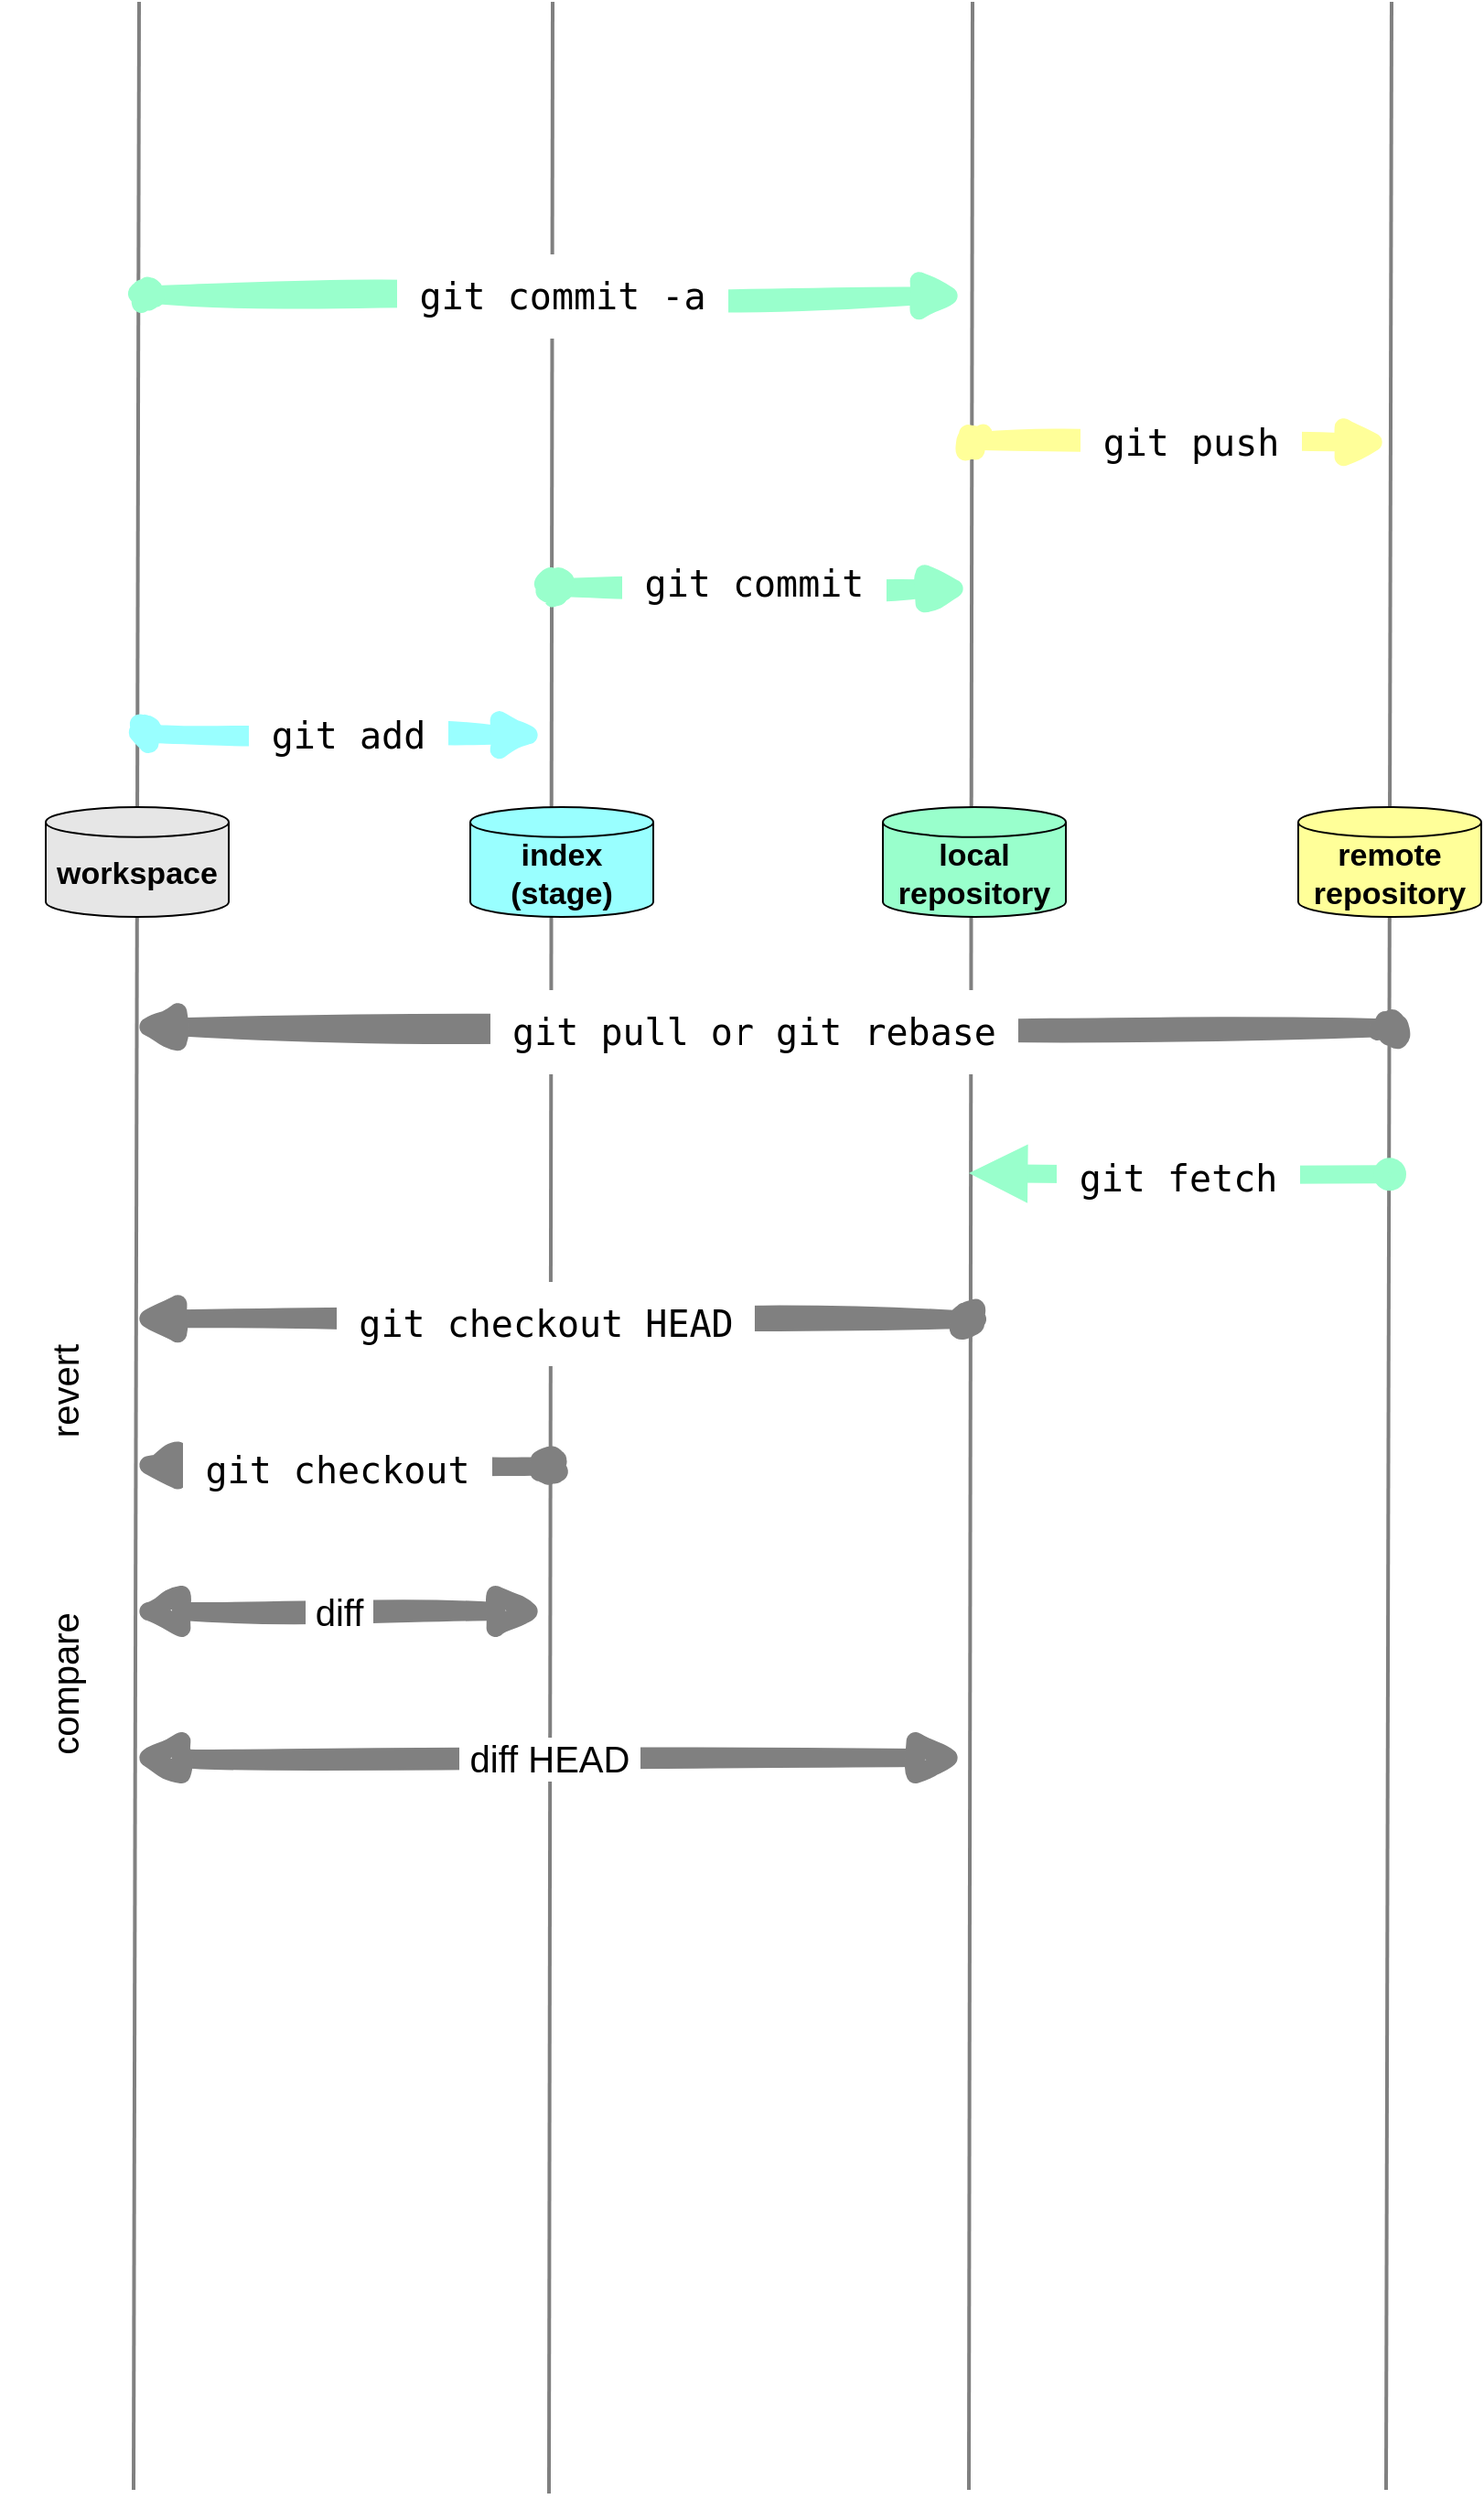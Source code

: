 <mxfile version="24.0.7" type="github">
  <diagram name="Page-1" id="zJqC7b9IynARBR749QTm">
    <mxGraphModel dx="2442" dy="2044" grid="1" gridSize="10" guides="1" tooltips="1" connect="1" arrows="1" fold="1" page="1" pageScale="1" pageWidth="827" pageHeight="1169" math="0" shadow="0">
      <root>
        <mxCell id="0" />
        <mxCell id="1" parent="0" />
        <mxCell id="0hkWVxESS4iukIDbZFaX-8" value="" style="endArrow=none;html=1;rounded=0;strokeWidth=2;strokeColor=#808080;movable=1;resizable=1;rotatable=1;deletable=1;editable=1;locked=0;connectable=1;" edge="1" parent="1">
          <mxGeometry width="50" height="50" relative="1" as="geometry">
            <mxPoint x="63" y="1160" as="sourcePoint" />
            <mxPoint x="66" y="-200" as="targetPoint" />
          </mxGeometry>
        </mxCell>
        <mxCell id="0hkWVxESS4iukIDbZFaX-7" value="" style="endArrow=none;html=1;rounded=0;strokeWidth=2;strokeColor=#808080;movable=1;resizable=1;rotatable=1;deletable=1;editable=1;locked=0;connectable=1;" edge="1" parent="1">
          <mxGeometry width="50" height="50" relative="1" as="geometry">
            <mxPoint x="290" y="1162.0" as="sourcePoint" />
            <mxPoint x="292" y="-200" as="targetPoint" />
          </mxGeometry>
        </mxCell>
        <mxCell id="0hkWVxESS4iukIDbZFaX-6" value="" style="endArrow=none;html=1;rounded=0;strokeWidth=2;strokeColor=#808080;movable=1;resizable=1;rotatable=1;deletable=1;editable=1;locked=0;connectable=1;" edge="1" parent="1">
          <mxGeometry width="50" height="50" relative="1" as="geometry">
            <mxPoint x="748" y="1160" as="sourcePoint" />
            <mxPoint x="751" y="-200" as="targetPoint" />
          </mxGeometry>
        </mxCell>
        <mxCell id="0hkWVxESS4iukIDbZFaX-5" value="" style="endArrow=none;html=1;rounded=0;strokeWidth=2;strokeColor=#808080;movable=1;resizable=1;rotatable=1;deletable=1;editable=1;locked=0;connectable=1;" edge="1" parent="1">
          <mxGeometry width="50" height="50" relative="1" as="geometry">
            <mxPoint x="520" y="1160" as="sourcePoint" />
            <mxPoint x="522" y="-200" as="targetPoint" />
          </mxGeometry>
        </mxCell>
        <mxCell id="0hkWVxESS4iukIDbZFaX-1" value="&lt;b&gt;&lt;font style=&quot;font-size: 17px;&quot;&gt;workspace&lt;/font&gt;&lt;/b&gt;" style="shape=cylinder3;whiteSpace=wrap;html=1;boundedLbl=1;backgroundOutline=1;size=8.2;fillColor=#E6E6E6;flipH=0;flipV=0;movable=1;resizable=1;rotatable=1;deletable=1;editable=1;locked=0;connectable=1;" vertex="1" parent="1">
          <mxGeometry x="15" y="240" width="100" height="60" as="geometry" />
        </mxCell>
        <mxCell id="0hkWVxESS4iukIDbZFaX-2" value="&lt;b&gt;&lt;font style=&quot;font-size: 17px;&quot;&gt;remote repository&lt;/font&gt;&lt;/b&gt;" style="shape=cylinder3;whiteSpace=wrap;html=1;boundedLbl=1;backgroundOutline=1;size=8.2;fillColor=#FFFF99;flipH=0;flipV=0;movable=1;resizable=1;rotatable=1;deletable=1;editable=1;locked=0;connectable=1;" vertex="1" parent="1">
          <mxGeometry x="700" y="240" width="100" height="60" as="geometry" />
        </mxCell>
        <mxCell id="0hkWVxESS4iukIDbZFaX-3" value="&lt;b&gt;&lt;font style=&quot;font-size: 17px;&quot;&gt;local repository&lt;/font&gt;&lt;/b&gt;" style="shape=cylinder3;whiteSpace=wrap;html=1;boundedLbl=1;backgroundOutline=1;size=8.2;fillColor=#99FFCC;flipH=0;flipV=0;movable=1;resizable=1;rotatable=1;deletable=1;editable=1;locked=0;connectable=1;" vertex="1" parent="1">
          <mxGeometry x="473" y="240" width="100" height="60" as="geometry" />
        </mxCell>
        <mxCell id="0hkWVxESS4iukIDbZFaX-4" value="&lt;b&gt;&lt;font style=&quot;font-size: 17px;&quot;&gt;index&lt;br&gt;(stage)&lt;/font&gt;&lt;/b&gt;" style="shape=cylinder3;whiteSpace=wrap;html=1;boundedLbl=1;backgroundOutline=1;size=8.2;fillColor=#99FFFF;flipH=0;flipV=0;movable=1;resizable=1;rotatable=1;deletable=1;editable=1;locked=0;connectable=1;" vertex="1" parent="1">
          <mxGeometry x="247" y="240" width="100" height="60" as="geometry" />
        </mxCell>
        <mxCell id="0hkWVxESS4iukIDbZFaX-29" value="&lt;pre&gt;&lt;br&gt;&lt;/pre&gt;" style="html=1;verticalAlign=bottom;startArrow=oval;startFill=1;endArrow=block;startSize=8;curved=0;rounded=0;shadow=0;strokeColor=#99FFCC;align=center;fontFamily=Helvetica;fontSize=11;fontColor=default;labelBackgroundColor=default;edgeStyle=orthogonalEdgeStyle;flowAnimation=0;strokeWidth=10;sketch=1;curveFitting=1;jiggle=2;" edge="1" parent="1">
          <mxGeometry x="0.002" width="60" relative="1" as="geometry">
            <mxPoint x="70" y="-40.0" as="sourcePoint" />
            <mxPoint x="520" y="-39.37" as="targetPoint" />
            <mxPoint as="offset" />
          </mxGeometry>
        </mxCell>
        <mxCell id="0hkWVxESS4iukIDbZFaX-36" value="&lt;pre&gt;&lt;font style=&quot;font-size: 20px;&quot;&gt; git commit -a &lt;/font&gt;&lt;/pre&gt;" style="edgeLabel;html=1;align=center;verticalAlign=middle;resizable=0;points=[];fontFamily=Helvetica;fontSize=11;fontColor=default;labelBackgroundColor=default;" vertex="1" connectable="0" parent="0hkWVxESS4iukIDbZFaX-29">
          <mxGeometry x="0.009" y="1" relative="1" as="geometry">
            <mxPoint as="offset" />
          </mxGeometry>
        </mxCell>
        <mxCell id="0hkWVxESS4iukIDbZFaX-25" value="&lt;pre&gt;&lt;br&gt;&lt;/pre&gt;" style="html=1;verticalAlign=bottom;startArrow=oval;startFill=1;endArrow=block;startSize=8;curved=0;rounded=0;shadow=0;strokeColor=#99FFCC;align=center;fontFamily=Helvetica;fontSize=11;fontColor=default;labelBackgroundColor=default;edgeStyle=orthogonalEdgeStyle;flowAnimation=0;strokeWidth=10;sketch=1;curveFitting=1;jiggle=2;" edge="1" parent="1">
          <mxGeometry x="0.002" width="60" relative="1" as="geometry">
            <mxPoint x="293.0" y="120.0" as="sourcePoint" />
            <mxPoint x="523.0" y="120.63" as="targetPoint" />
            <mxPoint as="offset" />
          </mxGeometry>
        </mxCell>
        <mxCell id="0hkWVxESS4iukIDbZFaX-34" value="&lt;pre&gt;&lt;font style=&quot;font-size: 20px;&quot;&gt; git commit &lt;/font&gt;&lt;/pre&gt;" style="edgeLabel;html=1;align=center;verticalAlign=middle;resizable=0;points=[];fontFamily=Helvetica;fontSize=11;fontColor=default;labelBackgroundColor=default;" vertex="1" connectable="0" parent="0hkWVxESS4iukIDbZFaX-25">
          <mxGeometry x="-0.06" y="4" relative="1" as="geometry">
            <mxPoint as="offset" />
          </mxGeometry>
        </mxCell>
        <mxCell id="0hkWVxESS4iukIDbZFaX-26" value="&lt;pre&gt;&lt;br&gt;&lt;/pre&gt;" style="html=1;verticalAlign=bottom;startArrow=oval;startFill=1;endArrow=block;startSize=8;curved=0;rounded=0;shadow=0;strokeColor=#99FFFF;align=center;fontFamily=Helvetica;fontSize=11;fontColor=default;labelBackgroundColor=default;edgeStyle=orthogonalEdgeStyle;flowAnimation=1;strokeWidth=10;sketch=1;curveFitting=1;jiggle=2;" edge="1" parent="1">
          <mxGeometry x="0.002" width="60" relative="1" as="geometry">
            <mxPoint x="70" y="200.0" as="sourcePoint" />
            <mxPoint x="290" y="200.63" as="targetPoint" />
            <mxPoint as="offset" />
          </mxGeometry>
        </mxCell>
        <mxCell id="0hkWVxESS4iukIDbZFaX-35" value="&lt;pre&gt;&lt;font style=&quot;font-size: 20px;&quot;&gt; git add &lt;/font&gt;&lt;/pre&gt;" style="edgeLabel;html=1;align=center;verticalAlign=middle;resizable=0;points=[];fontFamily=Helvetica;fontSize=11;fontColor=default;labelBackgroundColor=default;" vertex="1" connectable="0" parent="0hkWVxESS4iukIDbZFaX-26">
          <mxGeometry x="0.007" y="1" relative="1" as="geometry">
            <mxPoint x="-1" as="offset" />
          </mxGeometry>
        </mxCell>
        <mxCell id="0hkWVxESS4iukIDbZFaX-27" value="&lt;pre&gt;&lt;br&gt;&lt;/pre&gt;" style="html=1;verticalAlign=bottom;startArrow=oval;startFill=1;endArrow=block;startSize=8;curved=0;rounded=0;shadow=0;strokeColor=#FFFF99;align=center;fontFamily=Helvetica;fontSize=11;fontColor=default;labelBackgroundColor=default;edgeStyle=orthogonalEdgeStyle;flowAnimation=0;strokeWidth=10;sketch=1;curveFitting=1;jiggle=2;" edge="1" parent="1">
          <mxGeometry x="0.002" width="60" relative="1" as="geometry">
            <mxPoint x="522" y="40.0" as="sourcePoint" />
            <mxPoint x="752" y="40.63" as="targetPoint" />
            <mxPoint as="offset" />
          </mxGeometry>
        </mxCell>
        <mxCell id="0hkWVxESS4iukIDbZFaX-31" value="&lt;pre&gt;&lt;font style=&quot;font-size: 20px;&quot;&gt; git push &lt;/font&gt;&lt;/pre&gt;" style="edgeLabel;html=1;align=center;verticalAlign=middle;resizable=0;points=[];fontFamily=Helvetica;fontSize=11;fontColor=default;labelBackgroundColor=default;" vertex="1" connectable="0" parent="0hkWVxESS4iukIDbZFaX-27">
          <mxGeometry x="0.031" y="1" relative="1" as="geometry">
            <mxPoint as="offset" />
          </mxGeometry>
        </mxCell>
        <mxCell id="0hkWVxESS4iukIDbZFaX-37" value="&lt;pre&gt;&lt;br&gt;&lt;/pre&gt;" style="html=1;verticalAlign=bottom;startArrow=oval;startFill=1;endArrow=block;startSize=8;curved=0;rounded=0;shadow=0;strokeColor=#808080;align=center;fontFamily=Helvetica;fontSize=11;fontColor=default;labelBackgroundColor=default;edgeStyle=orthogonalEdgeStyle;flowAnimation=1;strokeWidth=10;sketch=1;curveFitting=1;jiggle=2;" edge="1" parent="1">
          <mxGeometry x="0.002" width="60" relative="1" as="geometry">
            <mxPoint x="750" y="360.63" as="sourcePoint" />
            <mxPoint x="60" y="360" as="targetPoint" />
            <mxPoint as="offset" />
          </mxGeometry>
        </mxCell>
        <mxCell id="0hkWVxESS4iukIDbZFaX-38" value="&lt;pre&gt;&lt;font style=&quot;font-size: 20px;&quot;&gt; git pull or git rebase &lt;/font&gt;&lt;/pre&gt;" style="edgeLabel;html=1;align=center;verticalAlign=middle;resizable=0;points=[];fontFamily=Helvetica;fontSize=11;fontColor=default;labelBackgroundColor=default;" vertex="1" connectable="0" parent="0hkWVxESS4iukIDbZFaX-37">
          <mxGeometry x="0.007" y="1" relative="1" as="geometry">
            <mxPoint x="-1" as="offset" />
          </mxGeometry>
        </mxCell>
        <mxCell id="0hkWVxESS4iukIDbZFaX-40" value="&lt;pre&gt;&lt;br&gt;&lt;/pre&gt;" style="html=1;verticalAlign=bottom;startArrow=oval;startFill=1;endArrow=block;startSize=8;curved=0;rounded=0;shadow=0;strokeColor=#99FFCC;align=center;fontFamily=Helvetica;fontSize=11;fontColor=default;labelBackgroundColor=default;edgeStyle=orthogonalEdgeStyle;flowAnimation=0;strokeWidth=10;" edge="1" parent="1">
          <mxGeometry x="0.002" width="60" relative="1" as="geometry">
            <mxPoint x="750" y="440.63" as="sourcePoint" />
            <mxPoint x="520" y="440" as="targetPoint" />
            <mxPoint as="offset" />
          </mxGeometry>
        </mxCell>
        <mxCell id="0hkWVxESS4iukIDbZFaX-41" value="&lt;pre&gt;&lt;font style=&quot;font-size: 20px;&quot;&gt; git fetch &lt;/font&gt;&lt;/pre&gt;" style="edgeLabel;html=1;align=center;verticalAlign=middle;resizable=0;points=[];fontFamily=Helvetica;fontSize=11;fontColor=default;labelBackgroundColor=default;" vertex="1" connectable="0" parent="0hkWVxESS4iukIDbZFaX-40">
          <mxGeometry x="0.007" y="1" relative="1" as="geometry">
            <mxPoint x="-1" as="offset" />
          </mxGeometry>
        </mxCell>
        <mxCell id="0hkWVxESS4iukIDbZFaX-42" value="&lt;pre&gt;&lt;br&gt;&lt;/pre&gt;" style="html=1;verticalAlign=bottom;startArrow=oval;startFill=1;endArrow=block;startSize=8;curved=0;rounded=0;shadow=0;strokeColor=#808080;align=center;fontFamily=Helvetica;fontSize=11;fontColor=default;labelBackgroundColor=default;edgeStyle=orthogonalEdgeStyle;flowAnimation=1;strokeWidth=10;sketch=1;curveFitting=1;jiggle=2;" edge="1" parent="1">
          <mxGeometry x="0.002" width="60" relative="1" as="geometry">
            <mxPoint x="520" y="520.63" as="sourcePoint" />
            <mxPoint x="60" y="520" as="targetPoint" />
            <mxPoint as="offset" />
          </mxGeometry>
        </mxCell>
        <mxCell id="0hkWVxESS4iukIDbZFaX-43" value="&lt;pre&gt;&lt;font style=&quot;font-size: 20px;&quot;&gt; git checkout HEAD &lt;/font&gt;&lt;/pre&gt;" style="edgeLabel;html=1;align=center;verticalAlign=middle;resizable=0;points=[];fontFamily=Helvetica;fontSize=11;fontColor=default;labelBackgroundColor=default;" vertex="1" connectable="0" parent="0hkWVxESS4iukIDbZFaX-42">
          <mxGeometry x="0.007" y="1" relative="1" as="geometry">
            <mxPoint x="-1" as="offset" />
          </mxGeometry>
        </mxCell>
        <mxCell id="0hkWVxESS4iukIDbZFaX-44" value="&lt;pre&gt;&lt;br&gt;&lt;/pre&gt;" style="html=1;verticalAlign=bottom;startArrow=oval;startFill=1;endArrow=block;startSize=8;curved=0;rounded=0;shadow=0;strokeColor=#808080;align=center;fontFamily=Helvetica;fontSize=11;fontColor=default;labelBackgroundColor=default;edgeStyle=orthogonalEdgeStyle;flowAnimation=0;strokeWidth=10;sketch=1;curveFitting=1;jiggle=2;" edge="1" parent="1">
          <mxGeometry x="0.002" width="60" relative="1" as="geometry">
            <mxPoint x="290" y="600.63" as="sourcePoint" />
            <mxPoint x="60" y="600" as="targetPoint" />
            <mxPoint as="offset" />
          </mxGeometry>
        </mxCell>
        <mxCell id="0hkWVxESS4iukIDbZFaX-45" value="&lt;pre&gt;&lt;font style=&quot;font-size: 20px;&quot;&gt; git checkout &lt;/font&gt;&lt;/pre&gt;" style="edgeLabel;html=1;align=center;verticalAlign=middle;resizable=0;points=[];fontFamily=Helvetica;fontSize=11;fontColor=default;labelBackgroundColor=default;" vertex="1" connectable="0" parent="0hkWVxESS4iukIDbZFaX-44">
          <mxGeometry x="0.007" y="1" relative="1" as="geometry">
            <mxPoint x="-1" as="offset" />
          </mxGeometry>
        </mxCell>
        <mxCell id="0hkWVxESS4iukIDbZFaX-47" value="&lt;font style=&quot;font-size: 20px;&quot;&gt;revert&lt;/font&gt;" style="text;html=1;align=center;verticalAlign=middle;resizable=0;points=[];autosize=1;strokeColor=none;fillColor=none;fontFamily=Helvetica;fontSize=11;fontColor=default;labelBackgroundColor=default;horizontal=0;" vertex="1" parent="1">
          <mxGeometry x="-10" y="540" width="70" height="40" as="geometry" />
        </mxCell>
        <mxCell id="0hkWVxESS4iukIDbZFaX-51" value="&lt;font style=&quot;font-size: 20px;&quot;&gt;&amp;nbsp;diff&amp;nbsp;&lt;/font&gt;" style="edgeStyle=none;orthogonalLoop=1;jettySize=auto;html=1;endArrow=block;startArrow=block;endSize=8;startSize=8;rounded=0;shadow=0;strokeColor=#808080;align=center;verticalAlign=middle;fontFamily=Helvetica;fontSize=11;fontColor=default;labelBackgroundColor=default;flowAnimation=0;curved=0;strokeWidth=10;startFill=1;endFill=1;sketch=1;curveFitting=1;jiggle=2;jumpStyle=none;" edge="1" parent="1">
          <mxGeometry width="100" relative="1" as="geometry">
            <mxPoint x="60" y="680" as="sourcePoint" />
            <mxPoint x="290" y="680" as="targetPoint" />
            <Array as="points" />
          </mxGeometry>
        </mxCell>
        <mxCell id="0hkWVxESS4iukIDbZFaX-55" value="&lt;font style=&quot;font-size: 20px;&quot;&gt;&amp;nbsp;diff HEAD&amp;nbsp;&lt;/font&gt;" style="edgeStyle=none;orthogonalLoop=1;jettySize=auto;html=1;endArrow=block;startArrow=block;endSize=8;startSize=8;rounded=0;shadow=0;strokeColor=#808080;align=center;verticalAlign=middle;fontFamily=Helvetica;fontSize=11;fontColor=default;labelBackgroundColor=default;flowAnimation=0;curved=1;strokeWidth=10;startFill=1;endFill=1;sketch=1;curveFitting=1;jiggle=2;" edge="1" parent="1">
          <mxGeometry width="100" relative="1" as="geometry">
            <mxPoint x="60.0" y="760" as="sourcePoint" />
            <mxPoint x="520" y="760" as="targetPoint" />
            <Array as="points" />
          </mxGeometry>
        </mxCell>
        <mxCell id="0hkWVxESS4iukIDbZFaX-56" value="&lt;font style=&quot;font-size: 20px;&quot;&gt;compare&lt;/font&gt;" style="text;html=1;align=center;verticalAlign=middle;resizable=0;points=[];autosize=1;strokeColor=none;fillColor=none;fontFamily=Helvetica;fontSize=11;fontColor=default;labelBackgroundColor=default;horizontal=0;" vertex="1" parent="1">
          <mxGeometry y="675" width="50" height="90" as="geometry" />
        </mxCell>
      </root>
    </mxGraphModel>
  </diagram>
</mxfile>
